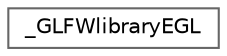 digraph "Graphical Class Hierarchy"
{
 // LATEX_PDF_SIZE
  bgcolor="transparent";
  edge [fontname=Helvetica,fontsize=10,labelfontname=Helvetica,labelfontsize=10];
  node [fontname=Helvetica,fontsize=10,shape=box,height=0.2,width=0.4];
  rankdir="LR";
  Node0 [id="Node000000",label="_GLFWlibraryEGL",height=0.2,width=0.4,color="grey40", fillcolor="white", style="filled",URL="$struct___g_l_f_wlibrary_e_g_l.html",tooltip=" "];
}
